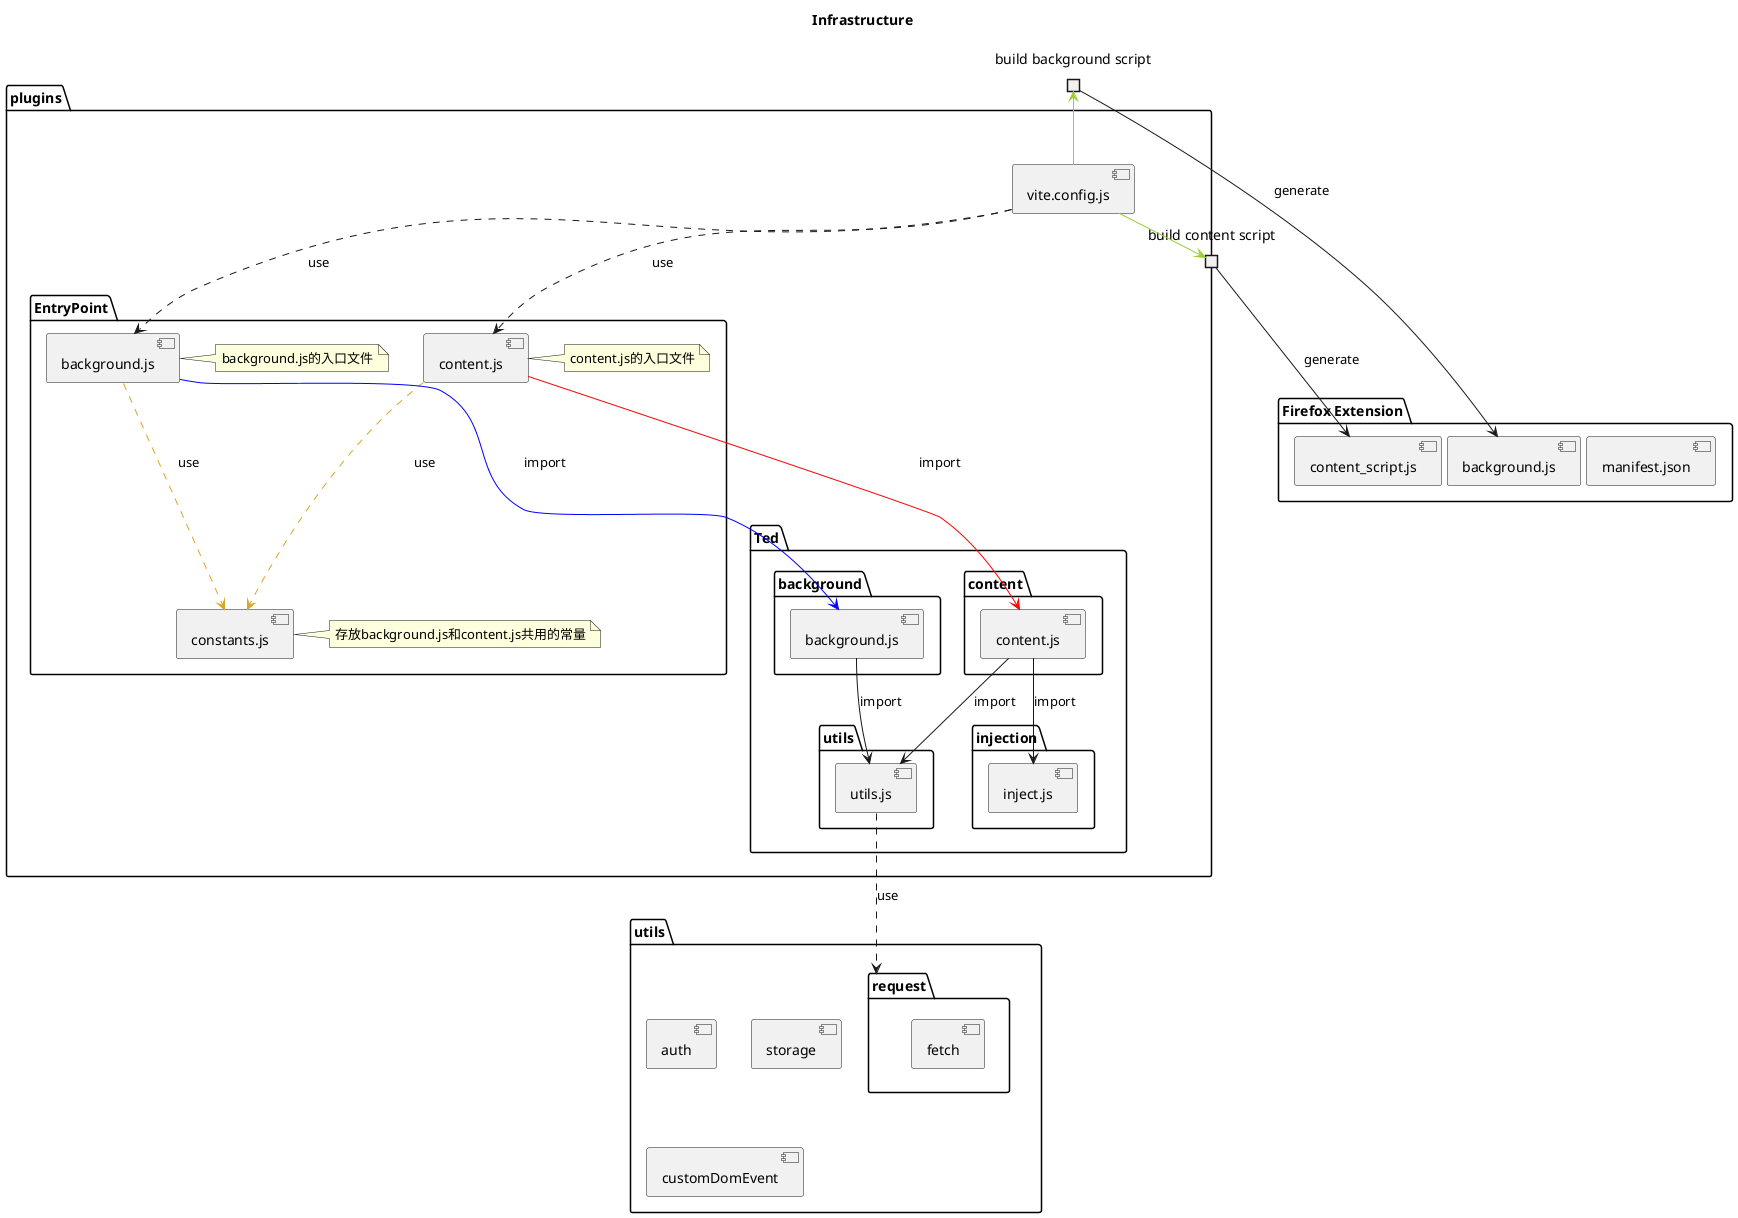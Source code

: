 @startuml Infrastructure
title Infrastructure


package "Firefox Extension" as fe {
    component "manifest.json" as manifest
    component "content_script.js" as fecontentscriptjs
    component "background.js" as febackgroundjs
}

package "utils" as commonUtils {
    component "auth" as auth
    package "request" as commonutilsrequest {
        component "fetch" as commonutilsrequestfetch
    }
    component "storage" as commonutilsstorage
    component "customDomEvent" as cde
}



package plugins as plugins {
    portout "build content script" as bcs
    port "build background script" as bbs
    component "vite.config.js" as pluginsvite
    package EntryPoint as pluginscommon {
        component "constants.js" as pluginscommonconstants
        note right
            存放background.js和content.js共用的常量
        end note
        component "background.js" as pluginscommonbackgroundjs
        note right
            background.js的入口文件
        end note
        component "content.js" as pluginscommoncontentjs
        note right
            content.js的入口文件
        end note
    }
    package Ted as ted {
        package content as tedcontent {
            component "content.js" as tedcontentjs
        }

        package background as tedbackground {
            component "background.js" as tedbackgroundjs
        }

        package injection as tedinjection {
            component "inject.js" as tedinjectionjs
        }

        package utils as tedutils {
            component "utils.js" as tedutilsjs
        }

    }

    pluginscommoncontentjs ..> pluginscommonconstants#GoldenRod : use
    pluginscommonbackgroundjs ..> pluginscommonconstants#GoldenRod : use

    pluginsvite ..> pluginscommoncontentjs : use
    pluginsvite ..> pluginscommonbackgroundjs : use

    pluginscommoncontentjs --> tedcontentjs#red : import

    pluginscommonbackgroundjs --> tedbackgroundjs#blue : import

    pluginsvite --> bcs#YellowGreen
    pluginsvite --> bbs#YellowGreen
    bcs-->fecontentscriptjs : generate
    bbs-->febackgroundjs : generate

    tedbackgroundjs--> tedutilsjs : import
    tedcontentjs-->tedutilsjs : import
    tedcontentjs-->tedinjectionjs : import

    tedutilsjs ..> commonutilsrequest : use

}
@enduml